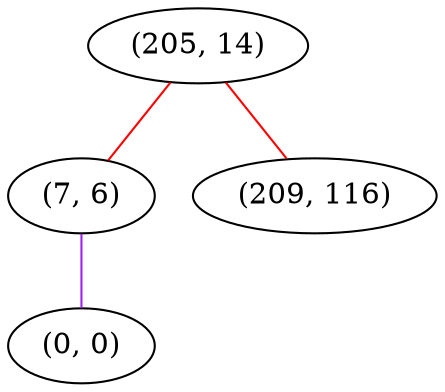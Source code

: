 graph "" {
"(205, 14)";
"(7, 6)";
"(0, 0)";
"(209, 116)";
"(205, 14)" -- "(7, 6)"  [color=red, key=0, weight=1];
"(205, 14)" -- "(209, 116)"  [color=red, key=0, weight=1];
"(7, 6)" -- "(0, 0)"  [color=purple, key=0, weight=4];
}
